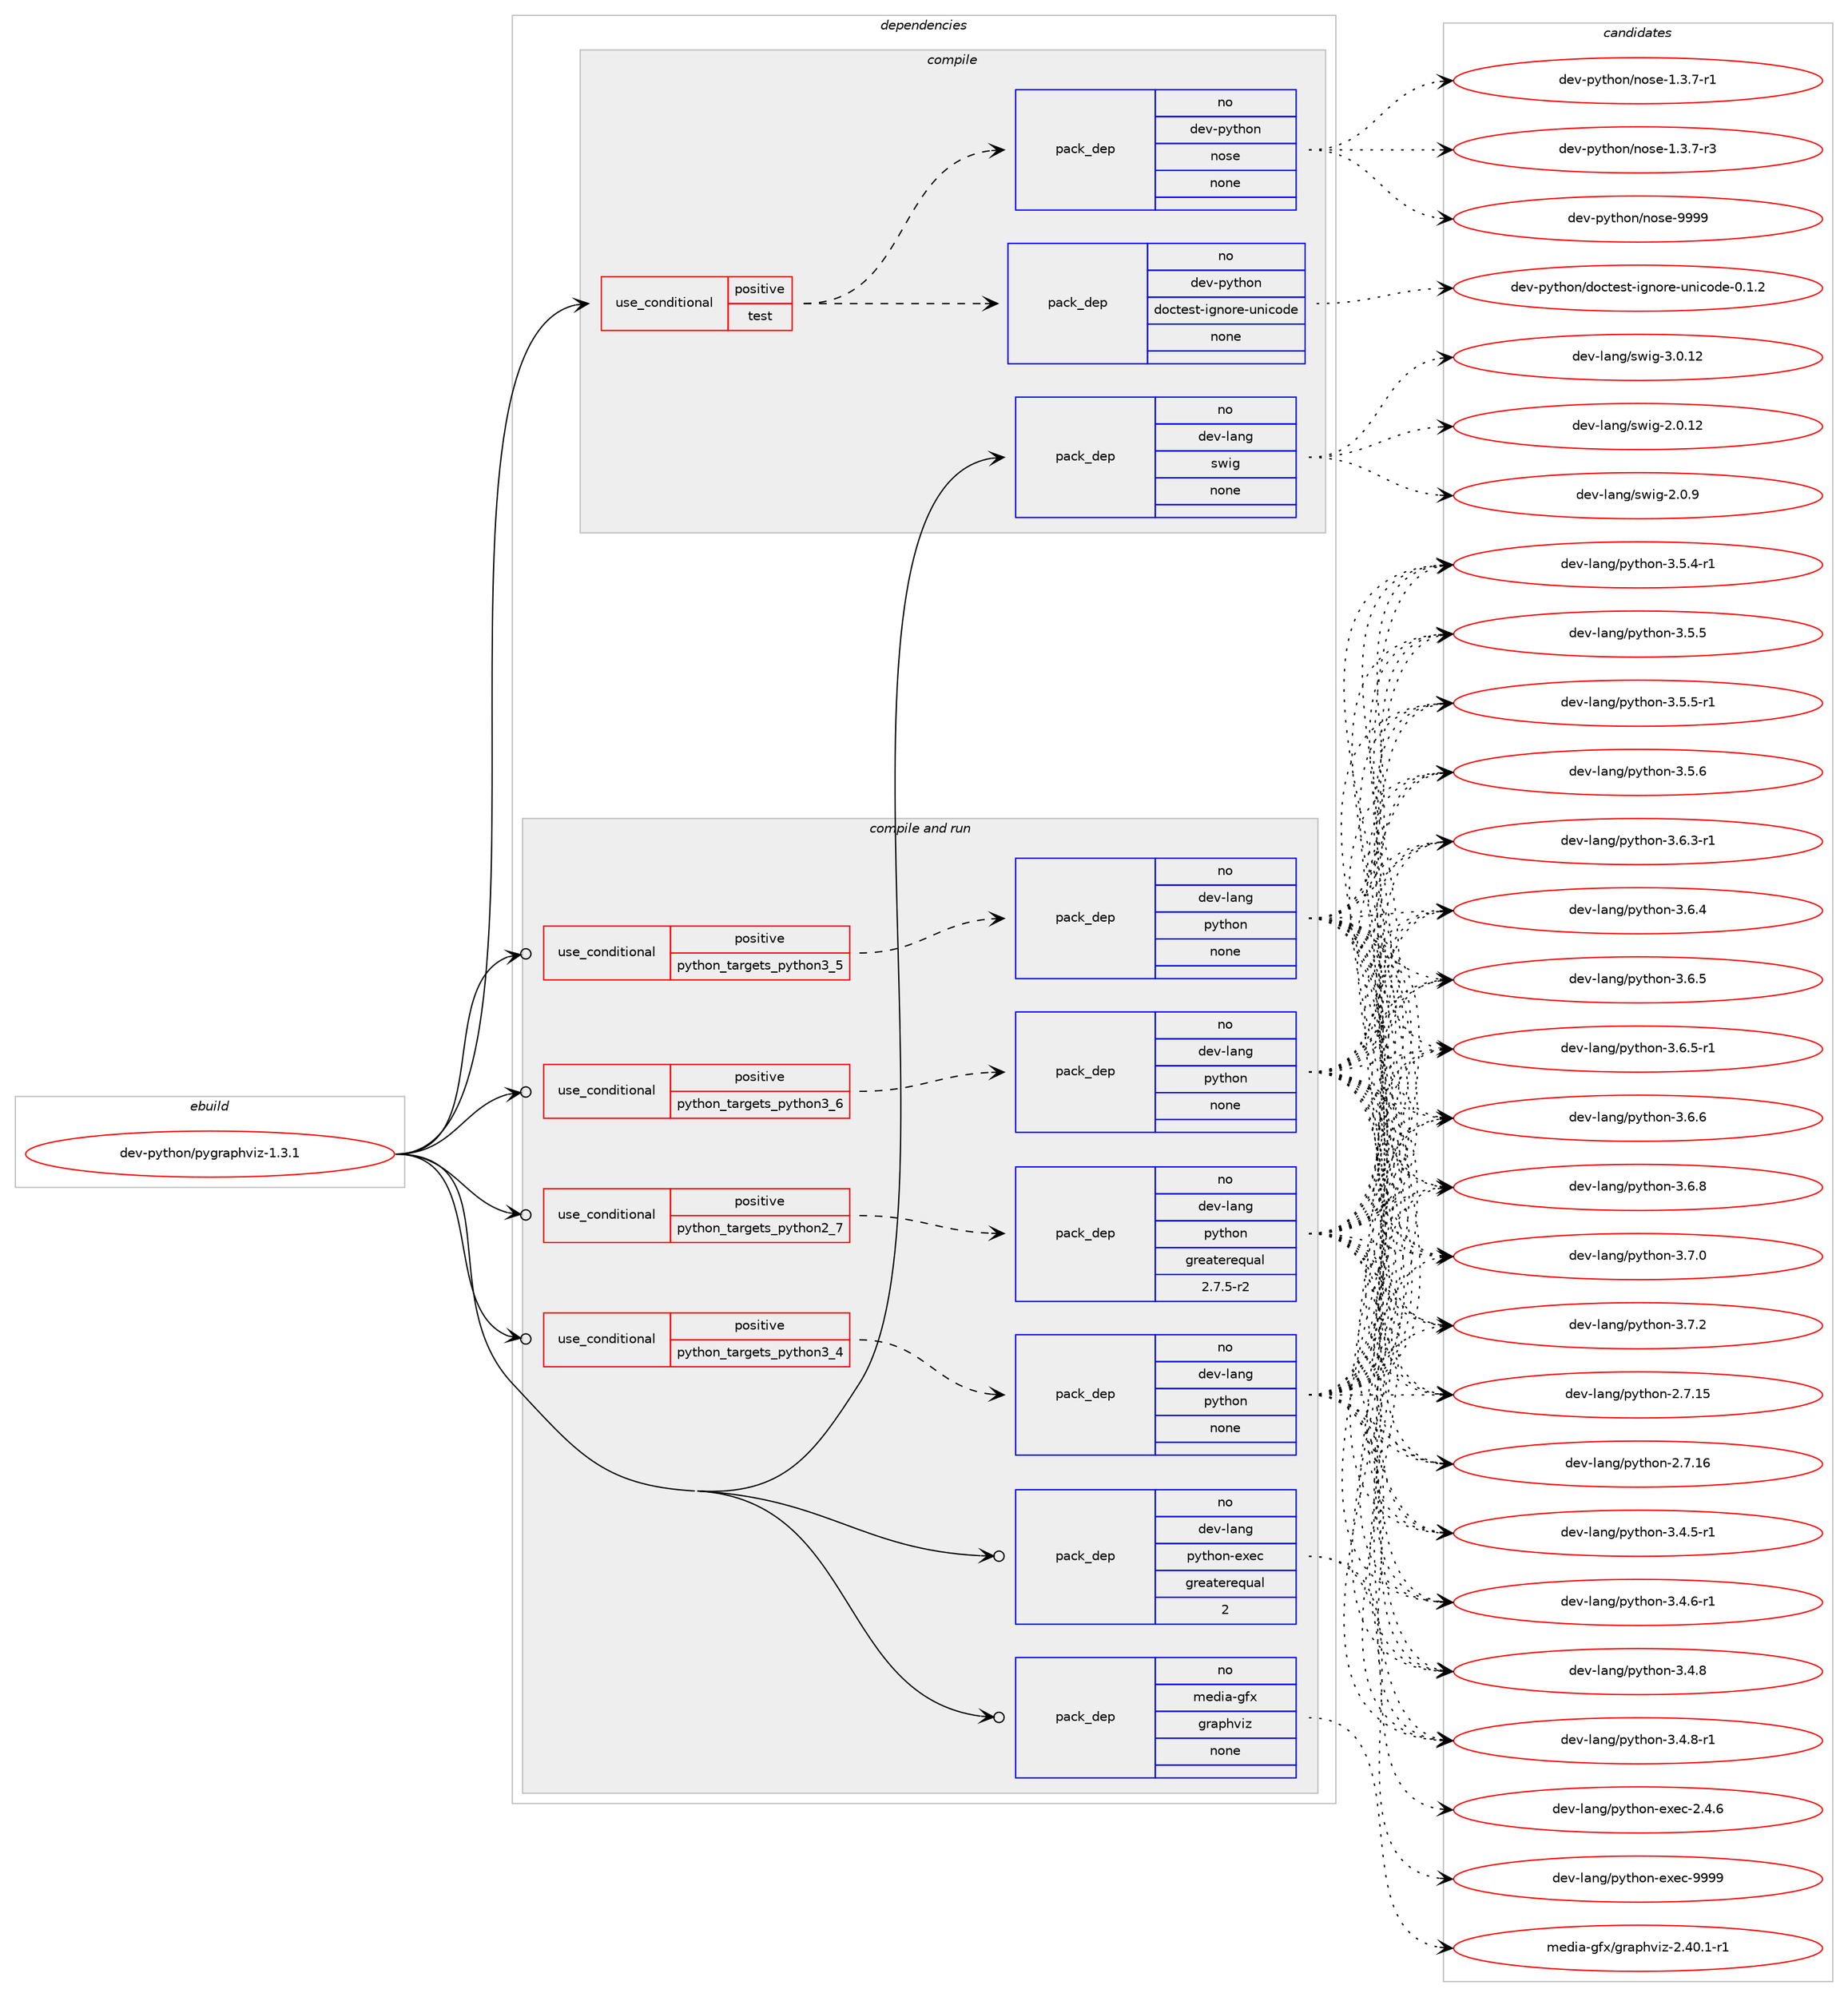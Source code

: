 digraph prolog {

# *************
# Graph options
# *************

newrank=true;
concentrate=true;
compound=true;
graph [rankdir=LR,fontname=Helvetica,fontsize=10,ranksep=1.5];#, ranksep=2.5, nodesep=0.2];
edge  [arrowhead=vee];
node  [fontname=Helvetica,fontsize=10];

# **********
# The ebuild
# **********

subgraph cluster_leftcol {
color=gray;
rank=same;
label=<<i>ebuild</i>>;
id [label="dev-python/pygraphviz-1.3.1", color=red, width=4, href="../dev-python/pygraphviz-1.3.1.svg"];
}

# ****************
# The dependencies
# ****************

subgraph cluster_midcol {
color=gray;
label=<<i>dependencies</i>>;
subgraph cluster_compile {
fillcolor="#eeeeee";
style=filled;
label=<<i>compile</i>>;
subgraph cond380954 {
dependency1429750 [label=<<TABLE BORDER="0" CELLBORDER="1" CELLSPACING="0" CELLPADDING="4"><TR><TD ROWSPAN="3" CELLPADDING="10">use_conditional</TD></TR><TR><TD>positive</TD></TR><TR><TD>test</TD></TR></TABLE>>, shape=none, color=red];
subgraph pack1025477 {
dependency1429751 [label=<<TABLE BORDER="0" CELLBORDER="1" CELLSPACING="0" CELLPADDING="4" WIDTH="220"><TR><TD ROWSPAN="6" CELLPADDING="30">pack_dep</TD></TR><TR><TD WIDTH="110">no</TD></TR><TR><TD>dev-python</TD></TR><TR><TD>doctest-ignore-unicode</TD></TR><TR><TD>none</TD></TR><TR><TD></TD></TR></TABLE>>, shape=none, color=blue];
}
dependency1429750:e -> dependency1429751:w [weight=20,style="dashed",arrowhead="vee"];
subgraph pack1025478 {
dependency1429752 [label=<<TABLE BORDER="0" CELLBORDER="1" CELLSPACING="0" CELLPADDING="4" WIDTH="220"><TR><TD ROWSPAN="6" CELLPADDING="30">pack_dep</TD></TR><TR><TD WIDTH="110">no</TD></TR><TR><TD>dev-python</TD></TR><TR><TD>nose</TD></TR><TR><TD>none</TD></TR><TR><TD></TD></TR></TABLE>>, shape=none, color=blue];
}
dependency1429750:e -> dependency1429752:w [weight=20,style="dashed",arrowhead="vee"];
}
id:e -> dependency1429750:w [weight=20,style="solid",arrowhead="vee"];
subgraph pack1025479 {
dependency1429753 [label=<<TABLE BORDER="0" CELLBORDER="1" CELLSPACING="0" CELLPADDING="4" WIDTH="220"><TR><TD ROWSPAN="6" CELLPADDING="30">pack_dep</TD></TR><TR><TD WIDTH="110">no</TD></TR><TR><TD>dev-lang</TD></TR><TR><TD>swig</TD></TR><TR><TD>none</TD></TR><TR><TD></TD></TR></TABLE>>, shape=none, color=blue];
}
id:e -> dependency1429753:w [weight=20,style="solid",arrowhead="vee"];
}
subgraph cluster_compileandrun {
fillcolor="#eeeeee";
style=filled;
label=<<i>compile and run</i>>;
subgraph cond380955 {
dependency1429754 [label=<<TABLE BORDER="0" CELLBORDER="1" CELLSPACING="0" CELLPADDING="4"><TR><TD ROWSPAN="3" CELLPADDING="10">use_conditional</TD></TR><TR><TD>positive</TD></TR><TR><TD>python_targets_python2_7</TD></TR></TABLE>>, shape=none, color=red];
subgraph pack1025480 {
dependency1429755 [label=<<TABLE BORDER="0" CELLBORDER="1" CELLSPACING="0" CELLPADDING="4" WIDTH="220"><TR><TD ROWSPAN="6" CELLPADDING="30">pack_dep</TD></TR><TR><TD WIDTH="110">no</TD></TR><TR><TD>dev-lang</TD></TR><TR><TD>python</TD></TR><TR><TD>greaterequal</TD></TR><TR><TD>2.7.5-r2</TD></TR></TABLE>>, shape=none, color=blue];
}
dependency1429754:e -> dependency1429755:w [weight=20,style="dashed",arrowhead="vee"];
}
id:e -> dependency1429754:w [weight=20,style="solid",arrowhead="odotvee"];
subgraph cond380956 {
dependency1429756 [label=<<TABLE BORDER="0" CELLBORDER="1" CELLSPACING="0" CELLPADDING="4"><TR><TD ROWSPAN="3" CELLPADDING="10">use_conditional</TD></TR><TR><TD>positive</TD></TR><TR><TD>python_targets_python3_4</TD></TR></TABLE>>, shape=none, color=red];
subgraph pack1025481 {
dependency1429757 [label=<<TABLE BORDER="0" CELLBORDER="1" CELLSPACING="0" CELLPADDING="4" WIDTH="220"><TR><TD ROWSPAN="6" CELLPADDING="30">pack_dep</TD></TR><TR><TD WIDTH="110">no</TD></TR><TR><TD>dev-lang</TD></TR><TR><TD>python</TD></TR><TR><TD>none</TD></TR><TR><TD></TD></TR></TABLE>>, shape=none, color=blue];
}
dependency1429756:e -> dependency1429757:w [weight=20,style="dashed",arrowhead="vee"];
}
id:e -> dependency1429756:w [weight=20,style="solid",arrowhead="odotvee"];
subgraph cond380957 {
dependency1429758 [label=<<TABLE BORDER="0" CELLBORDER="1" CELLSPACING="0" CELLPADDING="4"><TR><TD ROWSPAN="3" CELLPADDING="10">use_conditional</TD></TR><TR><TD>positive</TD></TR><TR><TD>python_targets_python3_5</TD></TR></TABLE>>, shape=none, color=red];
subgraph pack1025482 {
dependency1429759 [label=<<TABLE BORDER="0" CELLBORDER="1" CELLSPACING="0" CELLPADDING="4" WIDTH="220"><TR><TD ROWSPAN="6" CELLPADDING="30">pack_dep</TD></TR><TR><TD WIDTH="110">no</TD></TR><TR><TD>dev-lang</TD></TR><TR><TD>python</TD></TR><TR><TD>none</TD></TR><TR><TD></TD></TR></TABLE>>, shape=none, color=blue];
}
dependency1429758:e -> dependency1429759:w [weight=20,style="dashed",arrowhead="vee"];
}
id:e -> dependency1429758:w [weight=20,style="solid",arrowhead="odotvee"];
subgraph cond380958 {
dependency1429760 [label=<<TABLE BORDER="0" CELLBORDER="1" CELLSPACING="0" CELLPADDING="4"><TR><TD ROWSPAN="3" CELLPADDING="10">use_conditional</TD></TR><TR><TD>positive</TD></TR><TR><TD>python_targets_python3_6</TD></TR></TABLE>>, shape=none, color=red];
subgraph pack1025483 {
dependency1429761 [label=<<TABLE BORDER="0" CELLBORDER="1" CELLSPACING="0" CELLPADDING="4" WIDTH="220"><TR><TD ROWSPAN="6" CELLPADDING="30">pack_dep</TD></TR><TR><TD WIDTH="110">no</TD></TR><TR><TD>dev-lang</TD></TR><TR><TD>python</TD></TR><TR><TD>none</TD></TR><TR><TD></TD></TR></TABLE>>, shape=none, color=blue];
}
dependency1429760:e -> dependency1429761:w [weight=20,style="dashed",arrowhead="vee"];
}
id:e -> dependency1429760:w [weight=20,style="solid",arrowhead="odotvee"];
subgraph pack1025484 {
dependency1429762 [label=<<TABLE BORDER="0" CELLBORDER="1" CELLSPACING="0" CELLPADDING="4" WIDTH="220"><TR><TD ROWSPAN="6" CELLPADDING="30">pack_dep</TD></TR><TR><TD WIDTH="110">no</TD></TR><TR><TD>dev-lang</TD></TR><TR><TD>python-exec</TD></TR><TR><TD>greaterequal</TD></TR><TR><TD>2</TD></TR></TABLE>>, shape=none, color=blue];
}
id:e -> dependency1429762:w [weight=20,style="solid",arrowhead="odotvee"];
subgraph pack1025485 {
dependency1429763 [label=<<TABLE BORDER="0" CELLBORDER="1" CELLSPACING="0" CELLPADDING="4" WIDTH="220"><TR><TD ROWSPAN="6" CELLPADDING="30">pack_dep</TD></TR><TR><TD WIDTH="110">no</TD></TR><TR><TD>media-gfx</TD></TR><TR><TD>graphviz</TD></TR><TR><TD>none</TD></TR><TR><TD></TD></TR></TABLE>>, shape=none, color=blue];
}
id:e -> dependency1429763:w [weight=20,style="solid",arrowhead="odotvee"];
}
subgraph cluster_run {
fillcolor="#eeeeee";
style=filled;
label=<<i>run</i>>;
}
}

# **************
# The candidates
# **************

subgraph cluster_choices {
rank=same;
color=gray;
label=<<i>candidates</i>>;

subgraph choice1025477 {
color=black;
nodesep=1;
choice100101118451121211161041111104710011199116101115116451051031101111141014511711010599111100101454846494650 [label="dev-python/doctest-ignore-unicode-0.1.2", color=red, width=4,href="../dev-python/doctest-ignore-unicode-0.1.2.svg"];
dependency1429751:e -> choice100101118451121211161041111104710011199116101115116451051031101111141014511711010599111100101454846494650:w [style=dotted,weight="100"];
}
subgraph choice1025478 {
color=black;
nodesep=1;
choice10010111845112121116104111110471101111151014549465146554511449 [label="dev-python/nose-1.3.7-r1", color=red, width=4,href="../dev-python/nose-1.3.7-r1.svg"];
choice10010111845112121116104111110471101111151014549465146554511451 [label="dev-python/nose-1.3.7-r3", color=red, width=4,href="../dev-python/nose-1.3.7-r3.svg"];
choice10010111845112121116104111110471101111151014557575757 [label="dev-python/nose-9999", color=red, width=4,href="../dev-python/nose-9999.svg"];
dependency1429752:e -> choice10010111845112121116104111110471101111151014549465146554511449:w [style=dotted,weight="100"];
dependency1429752:e -> choice10010111845112121116104111110471101111151014549465146554511451:w [style=dotted,weight="100"];
dependency1429752:e -> choice10010111845112121116104111110471101111151014557575757:w [style=dotted,weight="100"];
}
subgraph choice1025479 {
color=black;
nodesep=1;
choice10010111845108971101034711511910510345504648464950 [label="dev-lang/swig-2.0.12", color=red, width=4,href="../dev-lang/swig-2.0.12.svg"];
choice100101118451089711010347115119105103455046484657 [label="dev-lang/swig-2.0.9", color=red, width=4,href="../dev-lang/swig-2.0.9.svg"];
choice10010111845108971101034711511910510345514648464950 [label="dev-lang/swig-3.0.12", color=red, width=4,href="../dev-lang/swig-3.0.12.svg"];
dependency1429753:e -> choice10010111845108971101034711511910510345504648464950:w [style=dotted,weight="100"];
dependency1429753:e -> choice100101118451089711010347115119105103455046484657:w [style=dotted,weight="100"];
dependency1429753:e -> choice10010111845108971101034711511910510345514648464950:w [style=dotted,weight="100"];
}
subgraph choice1025480 {
color=black;
nodesep=1;
choice10010111845108971101034711212111610411111045504655464953 [label="dev-lang/python-2.7.15", color=red, width=4,href="../dev-lang/python-2.7.15.svg"];
choice10010111845108971101034711212111610411111045504655464954 [label="dev-lang/python-2.7.16", color=red, width=4,href="../dev-lang/python-2.7.16.svg"];
choice1001011184510897110103471121211161041111104551465246534511449 [label="dev-lang/python-3.4.5-r1", color=red, width=4,href="../dev-lang/python-3.4.5-r1.svg"];
choice1001011184510897110103471121211161041111104551465246544511449 [label="dev-lang/python-3.4.6-r1", color=red, width=4,href="../dev-lang/python-3.4.6-r1.svg"];
choice100101118451089711010347112121116104111110455146524656 [label="dev-lang/python-3.4.8", color=red, width=4,href="../dev-lang/python-3.4.8.svg"];
choice1001011184510897110103471121211161041111104551465246564511449 [label="dev-lang/python-3.4.8-r1", color=red, width=4,href="../dev-lang/python-3.4.8-r1.svg"];
choice1001011184510897110103471121211161041111104551465346524511449 [label="dev-lang/python-3.5.4-r1", color=red, width=4,href="../dev-lang/python-3.5.4-r1.svg"];
choice100101118451089711010347112121116104111110455146534653 [label="dev-lang/python-3.5.5", color=red, width=4,href="../dev-lang/python-3.5.5.svg"];
choice1001011184510897110103471121211161041111104551465346534511449 [label="dev-lang/python-3.5.5-r1", color=red, width=4,href="../dev-lang/python-3.5.5-r1.svg"];
choice100101118451089711010347112121116104111110455146534654 [label="dev-lang/python-3.5.6", color=red, width=4,href="../dev-lang/python-3.5.6.svg"];
choice1001011184510897110103471121211161041111104551465446514511449 [label="dev-lang/python-3.6.3-r1", color=red, width=4,href="../dev-lang/python-3.6.3-r1.svg"];
choice100101118451089711010347112121116104111110455146544652 [label="dev-lang/python-3.6.4", color=red, width=4,href="../dev-lang/python-3.6.4.svg"];
choice100101118451089711010347112121116104111110455146544653 [label="dev-lang/python-3.6.5", color=red, width=4,href="../dev-lang/python-3.6.5.svg"];
choice1001011184510897110103471121211161041111104551465446534511449 [label="dev-lang/python-3.6.5-r1", color=red, width=4,href="../dev-lang/python-3.6.5-r1.svg"];
choice100101118451089711010347112121116104111110455146544654 [label="dev-lang/python-3.6.6", color=red, width=4,href="../dev-lang/python-3.6.6.svg"];
choice100101118451089711010347112121116104111110455146544656 [label="dev-lang/python-3.6.8", color=red, width=4,href="../dev-lang/python-3.6.8.svg"];
choice100101118451089711010347112121116104111110455146554648 [label="dev-lang/python-3.7.0", color=red, width=4,href="../dev-lang/python-3.7.0.svg"];
choice100101118451089711010347112121116104111110455146554650 [label="dev-lang/python-3.7.2", color=red, width=4,href="../dev-lang/python-3.7.2.svg"];
dependency1429755:e -> choice10010111845108971101034711212111610411111045504655464953:w [style=dotted,weight="100"];
dependency1429755:e -> choice10010111845108971101034711212111610411111045504655464954:w [style=dotted,weight="100"];
dependency1429755:e -> choice1001011184510897110103471121211161041111104551465246534511449:w [style=dotted,weight="100"];
dependency1429755:e -> choice1001011184510897110103471121211161041111104551465246544511449:w [style=dotted,weight="100"];
dependency1429755:e -> choice100101118451089711010347112121116104111110455146524656:w [style=dotted,weight="100"];
dependency1429755:e -> choice1001011184510897110103471121211161041111104551465246564511449:w [style=dotted,weight="100"];
dependency1429755:e -> choice1001011184510897110103471121211161041111104551465346524511449:w [style=dotted,weight="100"];
dependency1429755:e -> choice100101118451089711010347112121116104111110455146534653:w [style=dotted,weight="100"];
dependency1429755:e -> choice1001011184510897110103471121211161041111104551465346534511449:w [style=dotted,weight="100"];
dependency1429755:e -> choice100101118451089711010347112121116104111110455146534654:w [style=dotted,weight="100"];
dependency1429755:e -> choice1001011184510897110103471121211161041111104551465446514511449:w [style=dotted,weight="100"];
dependency1429755:e -> choice100101118451089711010347112121116104111110455146544652:w [style=dotted,weight="100"];
dependency1429755:e -> choice100101118451089711010347112121116104111110455146544653:w [style=dotted,weight="100"];
dependency1429755:e -> choice1001011184510897110103471121211161041111104551465446534511449:w [style=dotted,weight="100"];
dependency1429755:e -> choice100101118451089711010347112121116104111110455146544654:w [style=dotted,weight="100"];
dependency1429755:e -> choice100101118451089711010347112121116104111110455146544656:w [style=dotted,weight="100"];
dependency1429755:e -> choice100101118451089711010347112121116104111110455146554648:w [style=dotted,weight="100"];
dependency1429755:e -> choice100101118451089711010347112121116104111110455146554650:w [style=dotted,weight="100"];
}
subgraph choice1025481 {
color=black;
nodesep=1;
choice10010111845108971101034711212111610411111045504655464953 [label="dev-lang/python-2.7.15", color=red, width=4,href="../dev-lang/python-2.7.15.svg"];
choice10010111845108971101034711212111610411111045504655464954 [label="dev-lang/python-2.7.16", color=red, width=4,href="../dev-lang/python-2.7.16.svg"];
choice1001011184510897110103471121211161041111104551465246534511449 [label="dev-lang/python-3.4.5-r1", color=red, width=4,href="../dev-lang/python-3.4.5-r1.svg"];
choice1001011184510897110103471121211161041111104551465246544511449 [label="dev-lang/python-3.4.6-r1", color=red, width=4,href="../dev-lang/python-3.4.6-r1.svg"];
choice100101118451089711010347112121116104111110455146524656 [label="dev-lang/python-3.4.8", color=red, width=4,href="../dev-lang/python-3.4.8.svg"];
choice1001011184510897110103471121211161041111104551465246564511449 [label="dev-lang/python-3.4.8-r1", color=red, width=4,href="../dev-lang/python-3.4.8-r1.svg"];
choice1001011184510897110103471121211161041111104551465346524511449 [label="dev-lang/python-3.5.4-r1", color=red, width=4,href="../dev-lang/python-3.5.4-r1.svg"];
choice100101118451089711010347112121116104111110455146534653 [label="dev-lang/python-3.5.5", color=red, width=4,href="../dev-lang/python-3.5.5.svg"];
choice1001011184510897110103471121211161041111104551465346534511449 [label="dev-lang/python-3.5.5-r1", color=red, width=4,href="../dev-lang/python-3.5.5-r1.svg"];
choice100101118451089711010347112121116104111110455146534654 [label="dev-lang/python-3.5.6", color=red, width=4,href="../dev-lang/python-3.5.6.svg"];
choice1001011184510897110103471121211161041111104551465446514511449 [label="dev-lang/python-3.6.3-r1", color=red, width=4,href="../dev-lang/python-3.6.3-r1.svg"];
choice100101118451089711010347112121116104111110455146544652 [label="dev-lang/python-3.6.4", color=red, width=4,href="../dev-lang/python-3.6.4.svg"];
choice100101118451089711010347112121116104111110455146544653 [label="dev-lang/python-3.6.5", color=red, width=4,href="../dev-lang/python-3.6.5.svg"];
choice1001011184510897110103471121211161041111104551465446534511449 [label="dev-lang/python-3.6.5-r1", color=red, width=4,href="../dev-lang/python-3.6.5-r1.svg"];
choice100101118451089711010347112121116104111110455146544654 [label="dev-lang/python-3.6.6", color=red, width=4,href="../dev-lang/python-3.6.6.svg"];
choice100101118451089711010347112121116104111110455146544656 [label="dev-lang/python-3.6.8", color=red, width=4,href="../dev-lang/python-3.6.8.svg"];
choice100101118451089711010347112121116104111110455146554648 [label="dev-lang/python-3.7.0", color=red, width=4,href="../dev-lang/python-3.7.0.svg"];
choice100101118451089711010347112121116104111110455146554650 [label="dev-lang/python-3.7.2", color=red, width=4,href="../dev-lang/python-3.7.2.svg"];
dependency1429757:e -> choice10010111845108971101034711212111610411111045504655464953:w [style=dotted,weight="100"];
dependency1429757:e -> choice10010111845108971101034711212111610411111045504655464954:w [style=dotted,weight="100"];
dependency1429757:e -> choice1001011184510897110103471121211161041111104551465246534511449:w [style=dotted,weight="100"];
dependency1429757:e -> choice1001011184510897110103471121211161041111104551465246544511449:w [style=dotted,weight="100"];
dependency1429757:e -> choice100101118451089711010347112121116104111110455146524656:w [style=dotted,weight="100"];
dependency1429757:e -> choice1001011184510897110103471121211161041111104551465246564511449:w [style=dotted,weight="100"];
dependency1429757:e -> choice1001011184510897110103471121211161041111104551465346524511449:w [style=dotted,weight="100"];
dependency1429757:e -> choice100101118451089711010347112121116104111110455146534653:w [style=dotted,weight="100"];
dependency1429757:e -> choice1001011184510897110103471121211161041111104551465346534511449:w [style=dotted,weight="100"];
dependency1429757:e -> choice100101118451089711010347112121116104111110455146534654:w [style=dotted,weight="100"];
dependency1429757:e -> choice1001011184510897110103471121211161041111104551465446514511449:w [style=dotted,weight="100"];
dependency1429757:e -> choice100101118451089711010347112121116104111110455146544652:w [style=dotted,weight="100"];
dependency1429757:e -> choice100101118451089711010347112121116104111110455146544653:w [style=dotted,weight="100"];
dependency1429757:e -> choice1001011184510897110103471121211161041111104551465446534511449:w [style=dotted,weight="100"];
dependency1429757:e -> choice100101118451089711010347112121116104111110455146544654:w [style=dotted,weight="100"];
dependency1429757:e -> choice100101118451089711010347112121116104111110455146544656:w [style=dotted,weight="100"];
dependency1429757:e -> choice100101118451089711010347112121116104111110455146554648:w [style=dotted,weight="100"];
dependency1429757:e -> choice100101118451089711010347112121116104111110455146554650:w [style=dotted,weight="100"];
}
subgraph choice1025482 {
color=black;
nodesep=1;
choice10010111845108971101034711212111610411111045504655464953 [label="dev-lang/python-2.7.15", color=red, width=4,href="../dev-lang/python-2.7.15.svg"];
choice10010111845108971101034711212111610411111045504655464954 [label="dev-lang/python-2.7.16", color=red, width=4,href="../dev-lang/python-2.7.16.svg"];
choice1001011184510897110103471121211161041111104551465246534511449 [label="dev-lang/python-3.4.5-r1", color=red, width=4,href="../dev-lang/python-3.4.5-r1.svg"];
choice1001011184510897110103471121211161041111104551465246544511449 [label="dev-lang/python-3.4.6-r1", color=red, width=4,href="../dev-lang/python-3.4.6-r1.svg"];
choice100101118451089711010347112121116104111110455146524656 [label="dev-lang/python-3.4.8", color=red, width=4,href="../dev-lang/python-3.4.8.svg"];
choice1001011184510897110103471121211161041111104551465246564511449 [label="dev-lang/python-3.4.8-r1", color=red, width=4,href="../dev-lang/python-3.4.8-r1.svg"];
choice1001011184510897110103471121211161041111104551465346524511449 [label="dev-lang/python-3.5.4-r1", color=red, width=4,href="../dev-lang/python-3.5.4-r1.svg"];
choice100101118451089711010347112121116104111110455146534653 [label="dev-lang/python-3.5.5", color=red, width=4,href="../dev-lang/python-3.5.5.svg"];
choice1001011184510897110103471121211161041111104551465346534511449 [label="dev-lang/python-3.5.5-r1", color=red, width=4,href="../dev-lang/python-3.5.5-r1.svg"];
choice100101118451089711010347112121116104111110455146534654 [label="dev-lang/python-3.5.6", color=red, width=4,href="../dev-lang/python-3.5.6.svg"];
choice1001011184510897110103471121211161041111104551465446514511449 [label="dev-lang/python-3.6.3-r1", color=red, width=4,href="../dev-lang/python-3.6.3-r1.svg"];
choice100101118451089711010347112121116104111110455146544652 [label="dev-lang/python-3.6.4", color=red, width=4,href="../dev-lang/python-3.6.4.svg"];
choice100101118451089711010347112121116104111110455146544653 [label="dev-lang/python-3.6.5", color=red, width=4,href="../dev-lang/python-3.6.5.svg"];
choice1001011184510897110103471121211161041111104551465446534511449 [label="dev-lang/python-3.6.5-r1", color=red, width=4,href="../dev-lang/python-3.6.5-r1.svg"];
choice100101118451089711010347112121116104111110455146544654 [label="dev-lang/python-3.6.6", color=red, width=4,href="../dev-lang/python-3.6.6.svg"];
choice100101118451089711010347112121116104111110455146544656 [label="dev-lang/python-3.6.8", color=red, width=4,href="../dev-lang/python-3.6.8.svg"];
choice100101118451089711010347112121116104111110455146554648 [label="dev-lang/python-3.7.0", color=red, width=4,href="../dev-lang/python-3.7.0.svg"];
choice100101118451089711010347112121116104111110455146554650 [label="dev-lang/python-3.7.2", color=red, width=4,href="../dev-lang/python-3.7.2.svg"];
dependency1429759:e -> choice10010111845108971101034711212111610411111045504655464953:w [style=dotted,weight="100"];
dependency1429759:e -> choice10010111845108971101034711212111610411111045504655464954:w [style=dotted,weight="100"];
dependency1429759:e -> choice1001011184510897110103471121211161041111104551465246534511449:w [style=dotted,weight="100"];
dependency1429759:e -> choice1001011184510897110103471121211161041111104551465246544511449:w [style=dotted,weight="100"];
dependency1429759:e -> choice100101118451089711010347112121116104111110455146524656:w [style=dotted,weight="100"];
dependency1429759:e -> choice1001011184510897110103471121211161041111104551465246564511449:w [style=dotted,weight="100"];
dependency1429759:e -> choice1001011184510897110103471121211161041111104551465346524511449:w [style=dotted,weight="100"];
dependency1429759:e -> choice100101118451089711010347112121116104111110455146534653:w [style=dotted,weight="100"];
dependency1429759:e -> choice1001011184510897110103471121211161041111104551465346534511449:w [style=dotted,weight="100"];
dependency1429759:e -> choice100101118451089711010347112121116104111110455146534654:w [style=dotted,weight="100"];
dependency1429759:e -> choice1001011184510897110103471121211161041111104551465446514511449:w [style=dotted,weight="100"];
dependency1429759:e -> choice100101118451089711010347112121116104111110455146544652:w [style=dotted,weight="100"];
dependency1429759:e -> choice100101118451089711010347112121116104111110455146544653:w [style=dotted,weight="100"];
dependency1429759:e -> choice1001011184510897110103471121211161041111104551465446534511449:w [style=dotted,weight="100"];
dependency1429759:e -> choice100101118451089711010347112121116104111110455146544654:w [style=dotted,weight="100"];
dependency1429759:e -> choice100101118451089711010347112121116104111110455146544656:w [style=dotted,weight="100"];
dependency1429759:e -> choice100101118451089711010347112121116104111110455146554648:w [style=dotted,weight="100"];
dependency1429759:e -> choice100101118451089711010347112121116104111110455146554650:w [style=dotted,weight="100"];
}
subgraph choice1025483 {
color=black;
nodesep=1;
choice10010111845108971101034711212111610411111045504655464953 [label="dev-lang/python-2.7.15", color=red, width=4,href="../dev-lang/python-2.7.15.svg"];
choice10010111845108971101034711212111610411111045504655464954 [label="dev-lang/python-2.7.16", color=red, width=4,href="../dev-lang/python-2.7.16.svg"];
choice1001011184510897110103471121211161041111104551465246534511449 [label="dev-lang/python-3.4.5-r1", color=red, width=4,href="../dev-lang/python-3.4.5-r1.svg"];
choice1001011184510897110103471121211161041111104551465246544511449 [label="dev-lang/python-3.4.6-r1", color=red, width=4,href="../dev-lang/python-3.4.6-r1.svg"];
choice100101118451089711010347112121116104111110455146524656 [label="dev-lang/python-3.4.8", color=red, width=4,href="../dev-lang/python-3.4.8.svg"];
choice1001011184510897110103471121211161041111104551465246564511449 [label="dev-lang/python-3.4.8-r1", color=red, width=4,href="../dev-lang/python-3.4.8-r1.svg"];
choice1001011184510897110103471121211161041111104551465346524511449 [label="dev-lang/python-3.5.4-r1", color=red, width=4,href="../dev-lang/python-3.5.4-r1.svg"];
choice100101118451089711010347112121116104111110455146534653 [label="dev-lang/python-3.5.5", color=red, width=4,href="../dev-lang/python-3.5.5.svg"];
choice1001011184510897110103471121211161041111104551465346534511449 [label="dev-lang/python-3.5.5-r1", color=red, width=4,href="../dev-lang/python-3.5.5-r1.svg"];
choice100101118451089711010347112121116104111110455146534654 [label="dev-lang/python-3.5.6", color=red, width=4,href="../dev-lang/python-3.5.6.svg"];
choice1001011184510897110103471121211161041111104551465446514511449 [label="dev-lang/python-3.6.3-r1", color=red, width=4,href="../dev-lang/python-3.6.3-r1.svg"];
choice100101118451089711010347112121116104111110455146544652 [label="dev-lang/python-3.6.4", color=red, width=4,href="../dev-lang/python-3.6.4.svg"];
choice100101118451089711010347112121116104111110455146544653 [label="dev-lang/python-3.6.5", color=red, width=4,href="../dev-lang/python-3.6.5.svg"];
choice1001011184510897110103471121211161041111104551465446534511449 [label="dev-lang/python-3.6.5-r1", color=red, width=4,href="../dev-lang/python-3.6.5-r1.svg"];
choice100101118451089711010347112121116104111110455146544654 [label="dev-lang/python-3.6.6", color=red, width=4,href="../dev-lang/python-3.6.6.svg"];
choice100101118451089711010347112121116104111110455146544656 [label="dev-lang/python-3.6.8", color=red, width=4,href="../dev-lang/python-3.6.8.svg"];
choice100101118451089711010347112121116104111110455146554648 [label="dev-lang/python-3.7.0", color=red, width=4,href="../dev-lang/python-3.7.0.svg"];
choice100101118451089711010347112121116104111110455146554650 [label="dev-lang/python-3.7.2", color=red, width=4,href="../dev-lang/python-3.7.2.svg"];
dependency1429761:e -> choice10010111845108971101034711212111610411111045504655464953:w [style=dotted,weight="100"];
dependency1429761:e -> choice10010111845108971101034711212111610411111045504655464954:w [style=dotted,weight="100"];
dependency1429761:e -> choice1001011184510897110103471121211161041111104551465246534511449:w [style=dotted,weight="100"];
dependency1429761:e -> choice1001011184510897110103471121211161041111104551465246544511449:w [style=dotted,weight="100"];
dependency1429761:e -> choice100101118451089711010347112121116104111110455146524656:w [style=dotted,weight="100"];
dependency1429761:e -> choice1001011184510897110103471121211161041111104551465246564511449:w [style=dotted,weight="100"];
dependency1429761:e -> choice1001011184510897110103471121211161041111104551465346524511449:w [style=dotted,weight="100"];
dependency1429761:e -> choice100101118451089711010347112121116104111110455146534653:w [style=dotted,weight="100"];
dependency1429761:e -> choice1001011184510897110103471121211161041111104551465346534511449:w [style=dotted,weight="100"];
dependency1429761:e -> choice100101118451089711010347112121116104111110455146534654:w [style=dotted,weight="100"];
dependency1429761:e -> choice1001011184510897110103471121211161041111104551465446514511449:w [style=dotted,weight="100"];
dependency1429761:e -> choice100101118451089711010347112121116104111110455146544652:w [style=dotted,weight="100"];
dependency1429761:e -> choice100101118451089711010347112121116104111110455146544653:w [style=dotted,weight="100"];
dependency1429761:e -> choice1001011184510897110103471121211161041111104551465446534511449:w [style=dotted,weight="100"];
dependency1429761:e -> choice100101118451089711010347112121116104111110455146544654:w [style=dotted,weight="100"];
dependency1429761:e -> choice100101118451089711010347112121116104111110455146544656:w [style=dotted,weight="100"];
dependency1429761:e -> choice100101118451089711010347112121116104111110455146554648:w [style=dotted,weight="100"];
dependency1429761:e -> choice100101118451089711010347112121116104111110455146554650:w [style=dotted,weight="100"];
}
subgraph choice1025484 {
color=black;
nodesep=1;
choice1001011184510897110103471121211161041111104510112010199455046524654 [label="dev-lang/python-exec-2.4.6", color=red, width=4,href="../dev-lang/python-exec-2.4.6.svg"];
choice10010111845108971101034711212111610411111045101120101994557575757 [label="dev-lang/python-exec-9999", color=red, width=4,href="../dev-lang/python-exec-9999.svg"];
dependency1429762:e -> choice1001011184510897110103471121211161041111104510112010199455046524654:w [style=dotted,weight="100"];
dependency1429762:e -> choice10010111845108971101034711212111610411111045101120101994557575757:w [style=dotted,weight="100"];
}
subgraph choice1025485 {
color=black;
nodesep=1;
choice10910110010597451031021204710311497112104118105122455046524846494511449 [label="media-gfx/graphviz-2.40.1-r1", color=red, width=4,href="../media-gfx/graphviz-2.40.1-r1.svg"];
dependency1429763:e -> choice10910110010597451031021204710311497112104118105122455046524846494511449:w [style=dotted,weight="100"];
}
}

}
